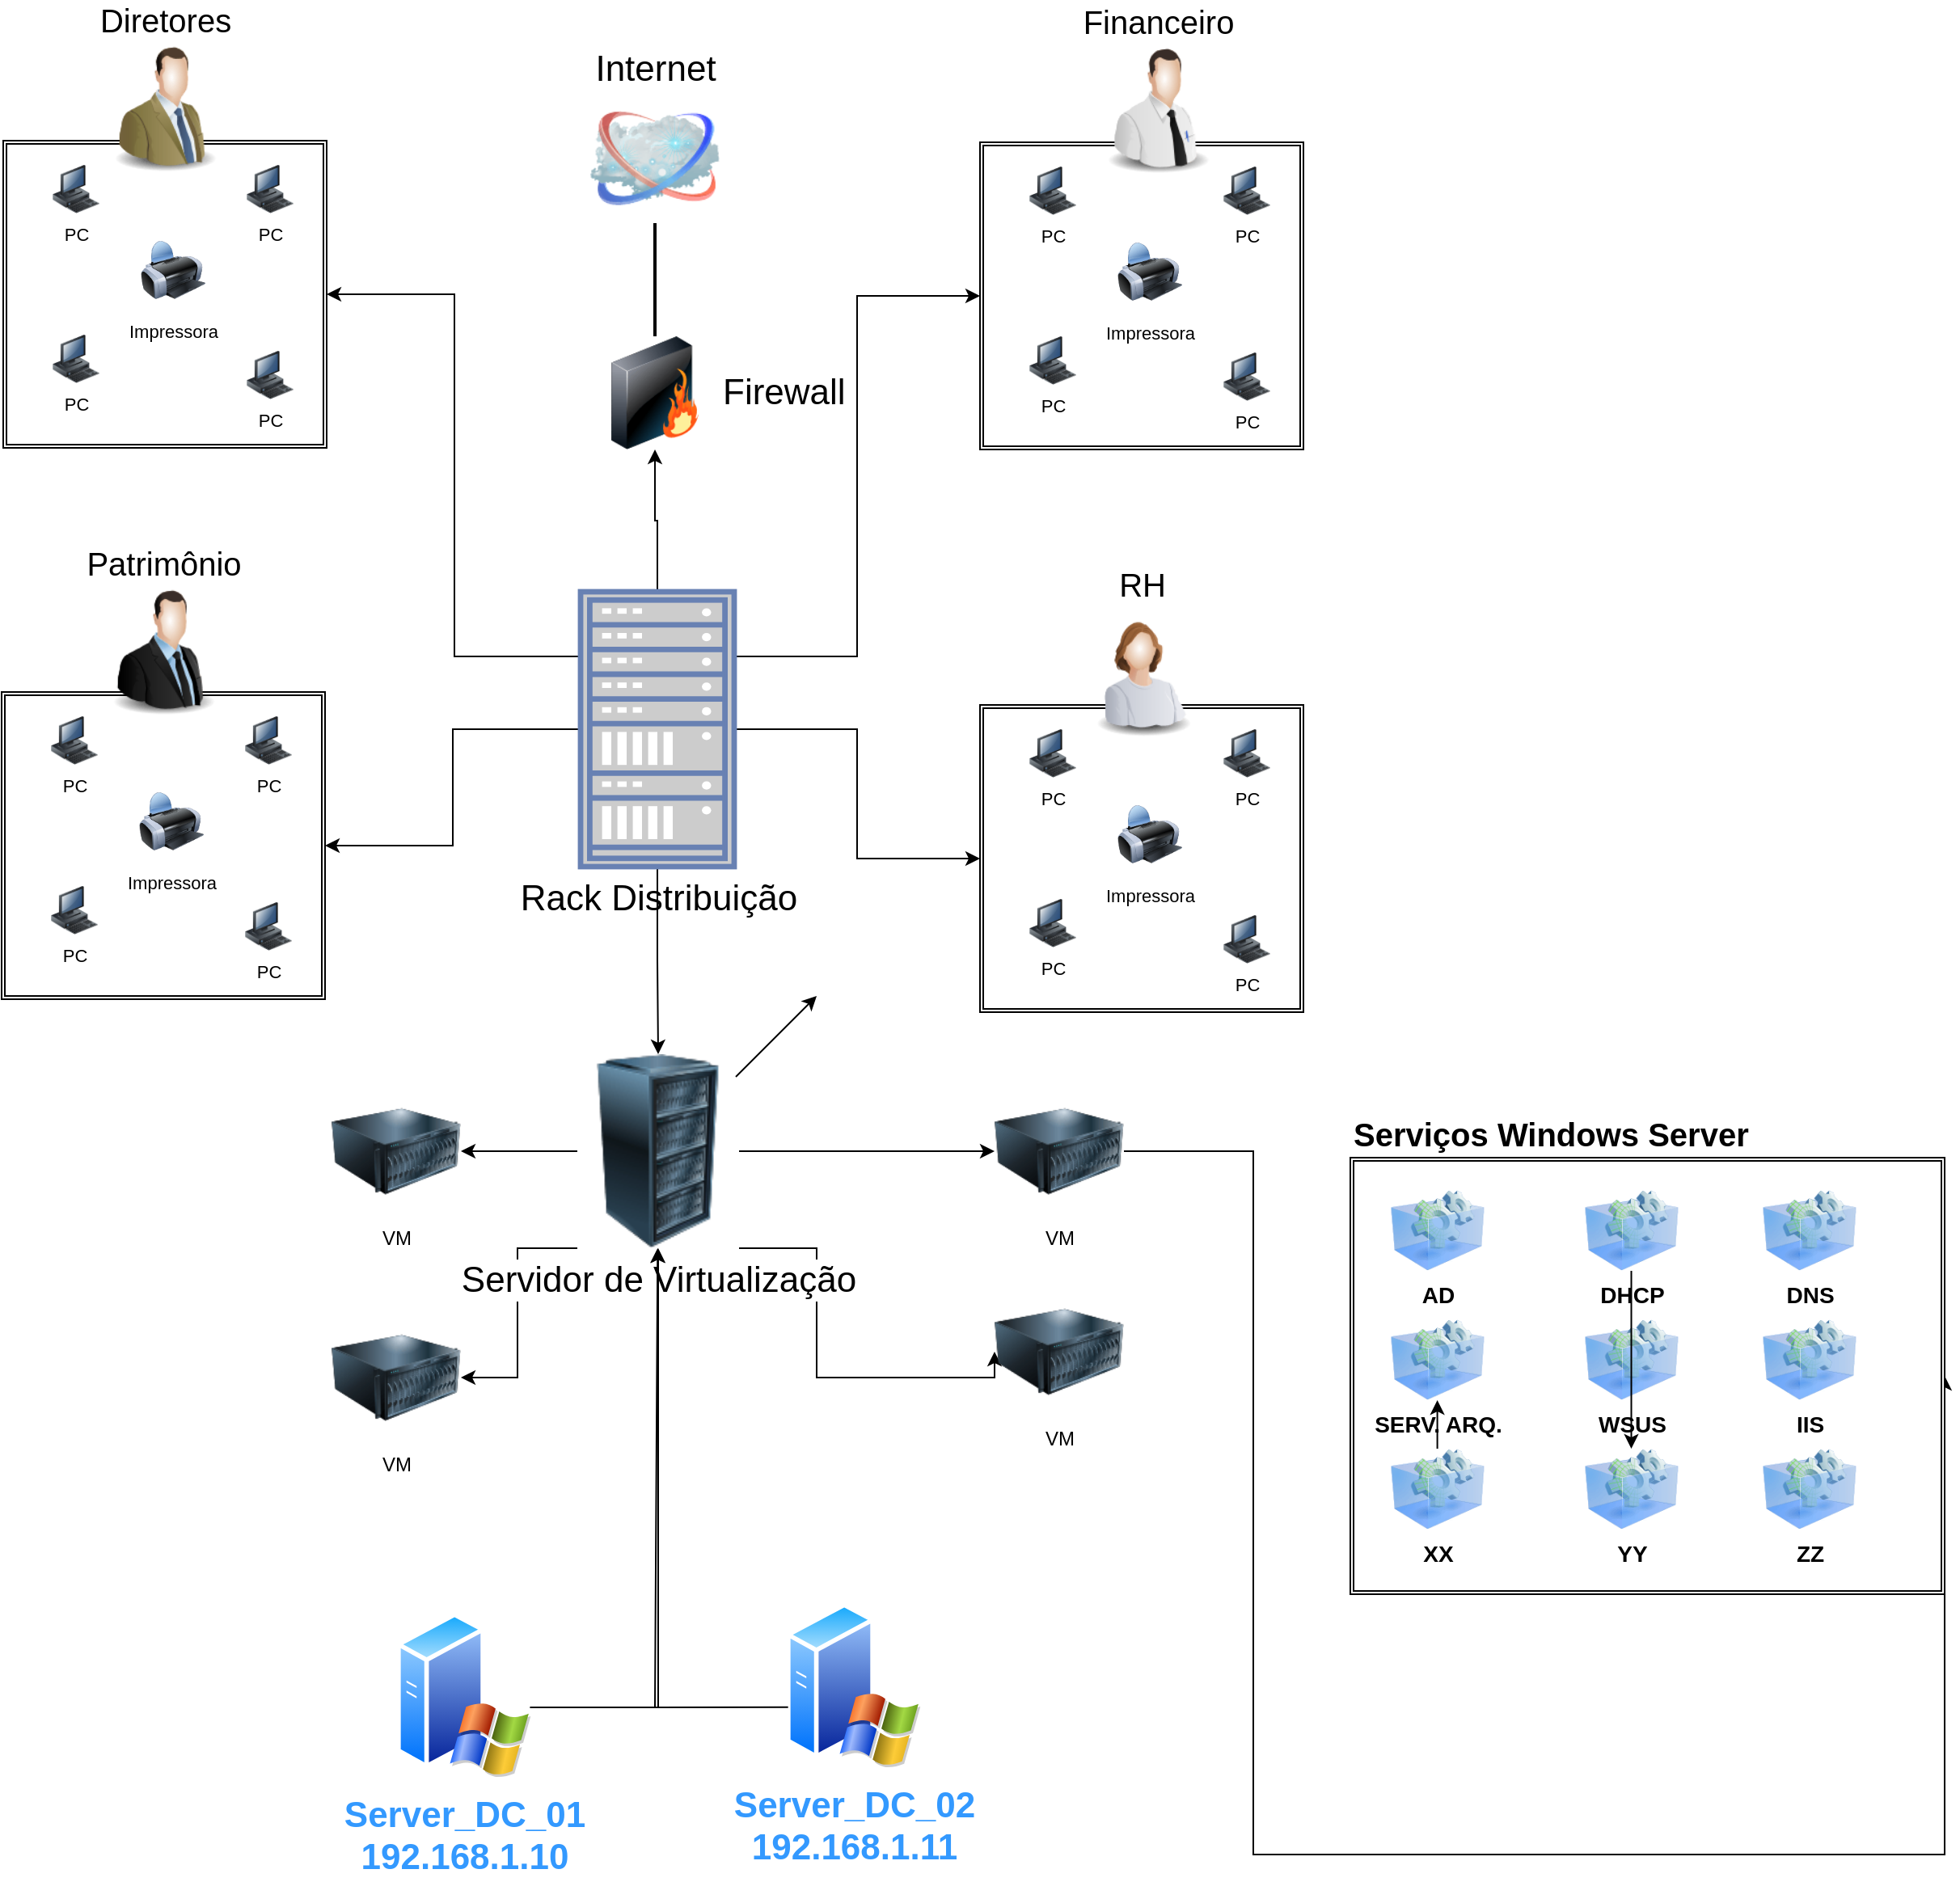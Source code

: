 <mxfile version="26.0.8">
  <diagram name="Page-1" id="55a83fd1-7818-8e21-69c5-c3457e3827bb">
    <mxGraphModel dx="1104" dy="1172" grid="1" gridSize="10" guides="1" tooltips="1" connect="1" arrows="1" fold="1" page="1" pageScale="1" pageWidth="1100" pageHeight="850" background="none" math="0" shadow="0">
      <root>
        <mxCell id="0" />
        <mxCell id="1" parent="0" />
        <mxCell id="69ecfefc5c41e42c-2" value="Internet" style="image;html=1;labelBackgroundColor=#ffffff;image=img/lib/clip_art/networking/Cloud_128x128.png;rounded=1;shadow=0;comic=0;strokeWidth=2;fontSize=22;labelPosition=center;verticalLabelPosition=top;align=center;verticalAlign=bottom;" parent="1" vertex="1">
          <mxGeometry x="480" y="92" width="80" height="80" as="geometry" />
        </mxCell>
        <mxCell id="69ecfefc5c41e42c-19" style="edgeStyle=none;rounded=0;html=1;labelBackgroundColor=none;endArrow=none;strokeWidth=2;fontFamily=Verdana;fontSize=22" parent="1" source="69ecfefc5c41e42c-3" target="69ecfefc5c41e42c-2" edge="1">
          <mxGeometry relative="1" as="geometry" />
        </mxCell>
        <mxCell id="69ecfefc5c41e42c-3" value="Firewall" style="image;html=1;labelBackgroundColor=#ffffff;image=img/lib/clip_art/networking/Firewall_128x128.png;rounded=1;shadow=0;comic=0;strokeWidth=2;fontSize=22;labelPosition=right;verticalLabelPosition=middle;align=left;verticalAlign=middle;" parent="1" vertex="1">
          <mxGeometry x="480" y="242" width="80" height="70" as="geometry" />
        </mxCell>
        <mxCell id="dxCK5NF6PYWlYXXkP_ZU-16" style="edgeStyle=orthogonalEdgeStyle;rounded=0;orthogonalLoop=1;jettySize=auto;html=1;entryX=1;entryY=0.5;entryDx=0;entryDy=0;" parent="1" source="dxCK5NF6PYWlYXXkP_ZU-10" target="dxCK5NF6PYWlYXXkP_ZU-13" edge="1">
          <mxGeometry relative="1" as="geometry">
            <Array as="points">
              <mxPoint x="435" y="806" />
              <mxPoint x="435" y="886" />
            </Array>
          </mxGeometry>
        </mxCell>
        <mxCell id="dxCK5NF6PYWlYXXkP_ZU-19" style="edgeStyle=orthogonalEdgeStyle;rounded=0;orthogonalLoop=1;jettySize=auto;html=1;" parent="1" source="dxCK5NF6PYWlYXXkP_ZU-10" target="dxCK5NF6PYWlYXXkP_ZU-11" edge="1">
          <mxGeometry relative="1" as="geometry" />
        </mxCell>
        <mxCell id="dxCK5NF6PYWlYXXkP_ZU-20" style="edgeStyle=orthogonalEdgeStyle;rounded=0;orthogonalLoop=1;jettySize=auto;html=1;entryX=0;entryY=0.5;entryDx=0;entryDy=0;" parent="1" source="dxCK5NF6PYWlYXXkP_ZU-10" target="dxCK5NF6PYWlYXXkP_ZU-12" edge="1">
          <mxGeometry relative="1" as="geometry">
            <Array as="points">
              <mxPoint x="620" y="806" />
              <mxPoint x="620" y="886" />
            </Array>
          </mxGeometry>
        </mxCell>
        <mxCell id="dxCK5NF6PYWlYXXkP_ZU-111" style="edgeStyle=orthogonalEdgeStyle;rounded=0;orthogonalLoop=1;jettySize=auto;html=1;entryX=1;entryY=0.5;entryDx=0;entryDy=0;" parent="1" source="dxCK5NF6PYWlYXXkP_ZU-10" target="dxCK5NF6PYWlYXXkP_ZU-14" edge="1">
          <mxGeometry relative="1" as="geometry" />
        </mxCell>
        <mxCell id="dxCK5NF6PYWlYXXkP_ZU-10" value="Servidor de Virtualização" style="image;html=1;image=img/lib/clip_art/computers/Server_Rack_128x128.png;fontSize=22;" parent="1" vertex="1">
          <mxGeometry x="472" y="686" width="100" height="120" as="geometry" />
        </mxCell>
        <mxCell id="dxCK5NF6PYWlYXXkP_ZU-12" value="VM" style="image;html=1;image=img/lib/clip_art/computers/Server_128x128.png" parent="1" vertex="1">
          <mxGeometry x="730" y="830" width="80" height="80" as="geometry" />
        </mxCell>
        <mxCell id="dxCK5NF6PYWlYXXkP_ZU-13" value="VM" style="image;html=1;image=img/lib/clip_art/computers/Server_128x128.png" parent="1" vertex="1">
          <mxGeometry x="320" y="846" width="80" height="80" as="geometry" />
        </mxCell>
        <mxCell id="dxCK5NF6PYWlYXXkP_ZU-14" value="VM" style="image;html=1;image=img/lib/clip_art/computers/Server_128x128.png" parent="1" vertex="1">
          <mxGeometry x="320" y="706" width="80" height="80" as="geometry" />
        </mxCell>
        <mxCell id="dxCK5NF6PYWlYXXkP_ZU-60" value="" style="group" parent="1" vertex="1" connectable="0">
          <mxGeometry x="116" y="462" width="200" height="190" as="geometry" />
        </mxCell>
        <mxCell id="dxCK5NF6PYWlYXXkP_ZU-54" value="" style="shape=ext;double=1;rounded=0;whiteSpace=wrap;html=1;" parent="dxCK5NF6PYWlYXXkP_ZU-60" vertex="1">
          <mxGeometry width="200" height="190" as="geometry" />
        </mxCell>
        <mxCell id="dxCK5NF6PYWlYXXkP_ZU-55" value="Impressora" style="image;html=1;labelBackgroundColor=#ffffff;image=img/lib/clip_art/computers/Printer_128x128.png;rounded=1;shadow=0;comic=0;strokeWidth=2;fontSize=11;" parent="dxCK5NF6PYWlYXXkP_ZU-60" vertex="1">
          <mxGeometry x="85" y="55" width="40" height="50" as="geometry" />
        </mxCell>
        <mxCell id="dxCK5NF6PYWlYXXkP_ZU-56" value="PC" style="image;html=1;labelBackgroundColor=#ffffff;image=img/lib/clip_art/computers/Workstation_128x128.png;rounded=1;shadow=0;comic=0;strokeWidth=2;fontSize=11;" parent="dxCK5NF6PYWlYXXkP_ZU-60" vertex="1">
          <mxGeometry x="30" y="120" width="30" height="30" as="geometry" />
        </mxCell>
        <mxCell id="dxCK5NF6PYWlYXXkP_ZU-57" value="PC" style="image;html=1;labelBackgroundColor=#ffffff;image=img/lib/clip_art/computers/Workstation_128x128.png;rounded=1;shadow=0;comic=0;strokeWidth=2;fontSize=11;" parent="dxCK5NF6PYWlYXXkP_ZU-60" vertex="1">
          <mxGeometry x="150" y="130" width="30" height="30" as="geometry" />
        </mxCell>
        <mxCell id="dxCK5NF6PYWlYXXkP_ZU-58" value="PC" style="image;html=1;labelBackgroundColor=#ffffff;image=img/lib/clip_art/computers/Workstation_128x128.png;rounded=1;shadow=0;comic=0;strokeWidth=2;fontSize=11;" parent="dxCK5NF6PYWlYXXkP_ZU-60" vertex="1">
          <mxGeometry x="150" y="15" width="30" height="30" as="geometry" />
        </mxCell>
        <mxCell id="dxCK5NF6PYWlYXXkP_ZU-59" value="PC" style="image;html=1;labelBackgroundColor=#ffffff;image=img/lib/clip_art/computers/Workstation_128x128.png;rounded=1;shadow=0;comic=0;strokeWidth=2;fontSize=11;" parent="dxCK5NF6PYWlYXXkP_ZU-60" vertex="1">
          <mxGeometry x="30" y="15" width="30" height="30" as="geometry" />
        </mxCell>
        <mxCell id="dxCK5NF6PYWlYXXkP_ZU-61" value="" style="group" parent="1" vertex="1" connectable="0">
          <mxGeometry x="721" y="470" width="200" height="190" as="geometry" />
        </mxCell>
        <mxCell id="dxCK5NF6PYWlYXXkP_ZU-42" value="" style="shape=ext;double=1;rounded=0;whiteSpace=wrap;html=1;" parent="dxCK5NF6PYWlYXXkP_ZU-61" vertex="1">
          <mxGeometry width="200" height="190" as="geometry" />
        </mxCell>
        <mxCell id="dxCK5NF6PYWlYXXkP_ZU-43" value="Impressora" style="image;html=1;labelBackgroundColor=#ffffff;image=img/lib/clip_art/computers/Printer_128x128.png;rounded=1;shadow=0;comic=0;strokeWidth=2;fontSize=11;" parent="dxCK5NF6PYWlYXXkP_ZU-61" vertex="1">
          <mxGeometry x="85" y="55" width="40" height="50" as="geometry" />
        </mxCell>
        <mxCell id="dxCK5NF6PYWlYXXkP_ZU-44" value="PC" style="image;html=1;labelBackgroundColor=#ffffff;image=img/lib/clip_art/computers/Workstation_128x128.png;rounded=1;shadow=0;comic=0;strokeWidth=2;fontSize=11;" parent="dxCK5NF6PYWlYXXkP_ZU-61" vertex="1">
          <mxGeometry x="30" y="120" width="30" height="30" as="geometry" />
        </mxCell>
        <mxCell id="dxCK5NF6PYWlYXXkP_ZU-45" value="PC" style="image;html=1;labelBackgroundColor=#ffffff;image=img/lib/clip_art/computers/Workstation_128x128.png;rounded=1;shadow=0;comic=0;strokeWidth=2;fontSize=11;" parent="dxCK5NF6PYWlYXXkP_ZU-61" vertex="1">
          <mxGeometry x="150" y="130" width="30" height="30" as="geometry" />
        </mxCell>
        <mxCell id="dxCK5NF6PYWlYXXkP_ZU-46" value="PC" style="image;html=1;labelBackgroundColor=#ffffff;image=img/lib/clip_art/computers/Workstation_128x128.png;rounded=1;shadow=0;comic=0;strokeWidth=2;fontSize=11;" parent="dxCK5NF6PYWlYXXkP_ZU-61" vertex="1">
          <mxGeometry x="150" y="15" width="30" height="30" as="geometry" />
        </mxCell>
        <mxCell id="dxCK5NF6PYWlYXXkP_ZU-47" value="PC" style="image;html=1;labelBackgroundColor=#ffffff;image=img/lib/clip_art/computers/Workstation_128x128.png;rounded=1;shadow=0;comic=0;strokeWidth=2;fontSize=11;" parent="dxCK5NF6PYWlYXXkP_ZU-61" vertex="1">
          <mxGeometry x="30" y="15" width="30" height="30" as="geometry" />
        </mxCell>
        <mxCell id="dxCK5NF6PYWlYXXkP_ZU-62" value="" style="group" parent="1" vertex="1" connectable="0">
          <mxGeometry x="721" y="122" width="200" height="190" as="geometry" />
        </mxCell>
        <mxCell id="dxCK5NF6PYWlYXXkP_ZU-32" value="" style="shape=ext;double=1;rounded=0;whiteSpace=wrap;html=1;" parent="dxCK5NF6PYWlYXXkP_ZU-62" vertex="1">
          <mxGeometry width="200" height="190" as="geometry" />
        </mxCell>
        <mxCell id="69ecfefc5c41e42c-6" value="Impressora" style="image;html=1;labelBackgroundColor=#ffffff;image=img/lib/clip_art/computers/Printer_128x128.png;rounded=1;shadow=0;comic=0;strokeWidth=2;fontSize=11;" parent="dxCK5NF6PYWlYXXkP_ZU-62" vertex="1">
          <mxGeometry x="85" y="55" width="40" height="50" as="geometry" />
        </mxCell>
        <mxCell id="dxCK5NF6PYWlYXXkP_ZU-29" value="PC" style="image;html=1;labelBackgroundColor=#ffffff;image=img/lib/clip_art/computers/Workstation_128x128.png;rounded=1;shadow=0;comic=0;strokeWidth=2;fontSize=11;" parent="dxCK5NF6PYWlYXXkP_ZU-62" vertex="1">
          <mxGeometry x="30" y="120" width="30" height="30" as="geometry" />
        </mxCell>
        <mxCell id="dxCK5NF6PYWlYXXkP_ZU-33" value="PC" style="image;html=1;labelBackgroundColor=#ffffff;image=img/lib/clip_art/computers/Workstation_128x128.png;rounded=1;shadow=0;comic=0;strokeWidth=2;fontSize=11;" parent="dxCK5NF6PYWlYXXkP_ZU-62" vertex="1">
          <mxGeometry x="150" y="130" width="30" height="30" as="geometry" />
        </mxCell>
        <mxCell id="dxCK5NF6PYWlYXXkP_ZU-34" value="PC" style="image;html=1;labelBackgroundColor=#ffffff;image=img/lib/clip_art/computers/Workstation_128x128.png;rounded=1;shadow=0;comic=0;strokeWidth=2;fontSize=11;" parent="dxCK5NF6PYWlYXXkP_ZU-62" vertex="1">
          <mxGeometry x="150" y="15" width="30" height="30" as="geometry" />
        </mxCell>
        <mxCell id="dxCK5NF6PYWlYXXkP_ZU-35" value="PC" style="image;html=1;labelBackgroundColor=#ffffff;image=img/lib/clip_art/computers/Workstation_128x128.png;rounded=1;shadow=0;comic=0;strokeWidth=2;fontSize=11;" parent="dxCK5NF6PYWlYXXkP_ZU-62" vertex="1">
          <mxGeometry x="30" y="15" width="30" height="30" as="geometry" />
        </mxCell>
        <mxCell id="dxCK5NF6PYWlYXXkP_ZU-63" value="" style="group" parent="1" vertex="1" connectable="0">
          <mxGeometry x="117" y="121" width="200" height="190" as="geometry" />
        </mxCell>
        <mxCell id="dxCK5NF6PYWlYXXkP_ZU-48" value="" style="shape=ext;double=1;rounded=0;whiteSpace=wrap;html=1;" parent="dxCK5NF6PYWlYXXkP_ZU-63" vertex="1">
          <mxGeometry width="200" height="190" as="geometry" />
        </mxCell>
        <mxCell id="dxCK5NF6PYWlYXXkP_ZU-49" value="Impressora" style="image;html=1;labelBackgroundColor=#ffffff;image=img/lib/clip_art/computers/Printer_128x128.png;rounded=1;shadow=0;comic=0;strokeWidth=2;fontSize=11;" parent="dxCK5NF6PYWlYXXkP_ZU-63" vertex="1">
          <mxGeometry x="85" y="55" width="40" height="50" as="geometry" />
        </mxCell>
        <mxCell id="dxCK5NF6PYWlYXXkP_ZU-50" value="PC" style="image;html=1;labelBackgroundColor=#ffffff;image=img/lib/clip_art/computers/Workstation_128x128.png;rounded=1;shadow=0;comic=0;strokeWidth=2;fontSize=11;" parent="dxCK5NF6PYWlYXXkP_ZU-63" vertex="1">
          <mxGeometry x="30" y="120" width="30" height="30" as="geometry" />
        </mxCell>
        <mxCell id="dxCK5NF6PYWlYXXkP_ZU-51" value="PC" style="image;html=1;labelBackgroundColor=#ffffff;image=img/lib/clip_art/computers/Workstation_128x128.png;rounded=1;shadow=0;comic=0;strokeWidth=2;fontSize=11;" parent="dxCK5NF6PYWlYXXkP_ZU-63" vertex="1">
          <mxGeometry x="150" y="130" width="30" height="30" as="geometry" />
        </mxCell>
        <mxCell id="dxCK5NF6PYWlYXXkP_ZU-52" value="PC" style="image;html=1;labelBackgroundColor=#ffffff;image=img/lib/clip_art/computers/Workstation_128x128.png;rounded=1;shadow=0;comic=0;strokeWidth=2;fontSize=11;" parent="dxCK5NF6PYWlYXXkP_ZU-63" vertex="1">
          <mxGeometry x="150" y="15" width="30" height="30" as="geometry" />
        </mxCell>
        <mxCell id="dxCK5NF6PYWlYXXkP_ZU-53" value="PC" style="image;html=1;labelBackgroundColor=#ffffff;image=img/lib/clip_art/computers/Workstation_128x128.png;rounded=1;shadow=0;comic=0;strokeWidth=2;fontSize=11;" parent="dxCK5NF6PYWlYXXkP_ZU-63" vertex="1">
          <mxGeometry x="30" y="15" width="30" height="30" as="geometry" />
        </mxCell>
        <mxCell id="dxCK5NF6PYWlYXXkP_ZU-64" value="&lt;font style=&quot;font-size: 20px;&quot;&gt;Patrimônio&lt;/font&gt;" style="image;html=1;image=img/lib/clip_art/people/Suit_Man_128x128.png;labelPosition=center;verticalLabelPosition=top;align=center;verticalAlign=bottom;" parent="1" vertex="1">
          <mxGeometry x="176" y="397" width="80" height="80" as="geometry" />
        </mxCell>
        <mxCell id="dxCK5NF6PYWlYXXkP_ZU-65" value="Diretores" style="image;html=1;image=img/lib/clip_art/people/Suit_Man_Green_128x128.png;fontSize=20;align=center;verticalAlign=bottom;labelPosition=center;verticalLabelPosition=top;" parent="1" vertex="1">
          <mxGeometry x="177" y="61" width="80" height="80" as="geometry" />
        </mxCell>
        <mxCell id="dxCK5NF6PYWlYXXkP_ZU-66" value="Financeiro" style="image;html=1;image=img/lib/clip_art/people/Tech_Man_128x128.png;fontSize=20;labelPosition=center;verticalLabelPosition=top;align=center;verticalAlign=bottom;" parent="1" vertex="1">
          <mxGeometry x="791" y="62" width="80" height="80" as="geometry" />
        </mxCell>
        <mxCell id="dxCK5NF6PYWlYXXkP_ZU-67" value="&lt;font style=&quot;font-size: 20px;&quot;&gt;RH&lt;/font&gt;" style="image;html=1;image=img/lib/clip_art/people/Worker_Woman_128x128.png;labelPosition=center;verticalLabelPosition=top;align=center;verticalAlign=bottom;" parent="1" vertex="1">
          <mxGeometry x="781" y="410" width="80" height="80" as="geometry" />
        </mxCell>
        <mxCell id="dxCK5NF6PYWlYXXkP_ZU-121" style="edgeStyle=orthogonalEdgeStyle;rounded=0;orthogonalLoop=1;jettySize=auto;html=1;entryX=1;entryY=0.5;entryDx=0;entryDy=0;exitX=1;exitY=0.5;exitDx=0;exitDy=0;" parent="1" source="dxCK5NF6PYWlYXXkP_ZU-11" target="dxCK5NF6PYWlYXXkP_ZU-83" edge="1">
          <mxGeometry relative="1" as="geometry">
            <Array as="points">
              <mxPoint x="890" y="746" />
              <mxPoint x="890" y="1181" />
            </Array>
          </mxGeometry>
        </mxCell>
        <mxCell id="fwfEkbKBl8hULeyRT7Cl-1" value="" style="edgeStyle=orthogonalEdgeStyle;rounded=0;orthogonalLoop=1;jettySize=auto;html=1;entryX=0.5;entryY=1;entryDx=0;entryDy=0;" edge="1" parent="1" source="dxCK5NF6PYWlYXXkP_ZU-110" target="dxCK5NF6PYWlYXXkP_ZU-10">
          <mxGeometry relative="1" as="geometry">
            <Array as="points">
              <mxPoint x="522" y="1090" />
            </Array>
          </mxGeometry>
        </mxCell>
        <mxCell id="dxCK5NF6PYWlYXXkP_ZU-110" value="&lt;font style=&quot;font-size: 22px;&quot; color=&quot;#3399ff&quot;&gt;&lt;b&gt;Server_DC_01&lt;/b&gt;&lt;/font&gt;&lt;div&gt;&lt;font style=&quot;font-size: 22px;&quot; color=&quot;#3399ff&quot;&gt;&lt;b&gt;192.168.1.10&lt;/b&gt;&lt;/font&gt;&lt;/div&gt;" style="image;aspect=fixed;perimeter=ellipsePerimeter;html=1;align=center;shadow=0;dashed=0;spacingTop=3;image=img/lib/active_directory/windows_server_2.svg;" parent="1" vertex="1">
          <mxGeometry x="360" y="1030" width="83.2" height="104" as="geometry" />
        </mxCell>
        <mxCell id="dxCK5NF6PYWlYXXkP_ZU-114" style="edgeStyle=orthogonalEdgeStyle;rounded=0;orthogonalLoop=1;jettySize=auto;html=1;entryX=0.5;entryY=1;entryDx=0;entryDy=0;" parent="1" source="dxCK5NF6PYWlYXXkP_ZU-113" target="69ecfefc5c41e42c-3" edge="1">
          <mxGeometry relative="1" as="geometry" />
        </mxCell>
        <mxCell id="dxCK5NF6PYWlYXXkP_ZU-115" style="edgeStyle=orthogonalEdgeStyle;rounded=0;orthogonalLoop=1;jettySize=auto;html=1;entryX=0.5;entryY=0;entryDx=0;entryDy=0;" parent="1" source="dxCK5NF6PYWlYXXkP_ZU-113" target="dxCK5NF6PYWlYXXkP_ZU-10" edge="1">
          <mxGeometry relative="1" as="geometry" />
        </mxCell>
        <mxCell id="dxCK5NF6PYWlYXXkP_ZU-116" style="edgeStyle=orthogonalEdgeStyle;rounded=0;orthogonalLoop=1;jettySize=auto;html=1;" parent="1" source="dxCK5NF6PYWlYXXkP_ZU-113" target="dxCK5NF6PYWlYXXkP_ZU-42" edge="1">
          <mxGeometry relative="1" as="geometry" />
        </mxCell>
        <mxCell id="dxCK5NF6PYWlYXXkP_ZU-117" style="edgeStyle=orthogonalEdgeStyle;rounded=0;orthogonalLoop=1;jettySize=auto;html=1;entryX=1;entryY=0.5;entryDx=0;entryDy=0;" parent="1" source="dxCK5NF6PYWlYXXkP_ZU-113" target="dxCK5NF6PYWlYXXkP_ZU-54" edge="1">
          <mxGeometry relative="1" as="geometry" />
        </mxCell>
        <mxCell id="dxCK5NF6PYWlYXXkP_ZU-118" style="edgeStyle=orthogonalEdgeStyle;rounded=0;orthogonalLoop=1;jettySize=auto;html=1;entryX=1;entryY=0.5;entryDx=0;entryDy=0;" parent="1" source="dxCK5NF6PYWlYXXkP_ZU-113" target="dxCK5NF6PYWlYXXkP_ZU-48" edge="1">
          <mxGeometry relative="1" as="geometry">
            <Array as="points">
              <mxPoint x="396" y="440" />
              <mxPoint x="396" y="216" />
            </Array>
          </mxGeometry>
        </mxCell>
        <mxCell id="dxCK5NF6PYWlYXXkP_ZU-119" style="edgeStyle=orthogonalEdgeStyle;rounded=0;orthogonalLoop=1;jettySize=auto;html=1;entryX=0;entryY=0.5;entryDx=0;entryDy=0;" parent="1" source="dxCK5NF6PYWlYXXkP_ZU-113" target="dxCK5NF6PYWlYXXkP_ZU-32" edge="1">
          <mxGeometry relative="1" as="geometry">
            <Array as="points">
              <mxPoint x="645" y="440" />
              <mxPoint x="645" y="217" />
            </Array>
          </mxGeometry>
        </mxCell>
        <mxCell id="dxCK5NF6PYWlYXXkP_ZU-113" value="&lt;font color=&quot;#000000&quot; style=&quot;font-size: 22px;&quot;&gt;Rack Distribuição&lt;/font&gt;" style="fontColor=#0066CC;verticalAlign=top;verticalLabelPosition=bottom;labelPosition=center;align=center;html=1;outlineConnect=0;fillColor=#CCCCCC;strokeColor=#6881B3;gradientColor=none;gradientDirection=north;strokeWidth=2;shape=mxgraph.networks.rack;" parent="1" vertex="1">
          <mxGeometry x="474" y="400" width="95" height="170" as="geometry" />
        </mxCell>
        <mxCell id="dxCK5NF6PYWlYXXkP_ZU-11" value="VM" style="image;html=1;image=img/lib/clip_art/computers/Server_128x128.png" parent="1" vertex="1">
          <mxGeometry x="730" y="706" width="80" height="80" as="geometry" />
        </mxCell>
        <mxCell id="fwfEkbKBl8hULeyRT7Cl-8" value="" style="group" vertex="1" connectable="0" parent="1">
          <mxGeometry x="950" y="750" width="367.5" height="270" as="geometry" />
        </mxCell>
        <mxCell id="dxCK5NF6PYWlYXXkP_ZU-83" value="Serviços Windows Server" style="shape=ext;double=1;rounded=0;whiteSpace=wrap;html=1;labelPosition=center;verticalLabelPosition=top;align=left;verticalAlign=bottom;fontSize=20;fontStyle=1" parent="fwfEkbKBl8hULeyRT7Cl-8" vertex="1">
          <mxGeometry width="367.5" height="270" as="geometry" />
        </mxCell>
        <mxCell id="dxCK5NF6PYWlYXXkP_ZU-84" value="AD" style="image;html=1;image=img/lib/clip_art/computers/Virtual_Application_128x128.png;fontStyle=1;fontSize=14;" parent="fwfEkbKBl8hULeyRT7Cl-8" vertex="1">
          <mxGeometry x="23.75" y="20" width="60" height="50" as="geometry" />
        </mxCell>
        <mxCell id="dxCK5NF6PYWlYXXkP_ZU-96" value="SERV. ARQ." style="image;html=1;image=img/lib/clip_art/computers/Virtual_Application_128x128.png;fontStyle=1;fontSize=14;" parent="fwfEkbKBl8hULeyRT7Cl-8" vertex="1">
          <mxGeometry x="23.75" y="100" width="60" height="50" as="geometry" />
        </mxCell>
        <mxCell id="dxCK5NF6PYWlYXXkP_ZU-98" value="XX" style="image;html=1;image=img/lib/clip_art/computers/Virtual_Application_128x128.png;fontStyle=1;fontSize=14;" parent="fwfEkbKBl8hULeyRT7Cl-8" vertex="1">
          <mxGeometry x="23.75" y="180" width="60" height="50" as="geometry" />
        </mxCell>
        <mxCell id="dxCK5NF6PYWlYXXkP_ZU-99" value="DHCP" style="image;html=1;image=img/lib/clip_art/computers/Virtual_Application_128x128.png;fontStyle=1;fontSize=14;" parent="fwfEkbKBl8hULeyRT7Cl-8" vertex="1">
          <mxGeometry x="143.75" y="20" width="60" height="50" as="geometry" />
        </mxCell>
        <mxCell id="dxCK5NF6PYWlYXXkP_ZU-100" value="WSUS" style="image;html=1;image=img/lib/clip_art/computers/Virtual_Application_128x128.png;fontStyle=1;fontSize=14;" parent="fwfEkbKBl8hULeyRT7Cl-8" vertex="1">
          <mxGeometry x="143.75" y="100" width="60" height="50" as="geometry" />
        </mxCell>
        <mxCell id="dxCK5NF6PYWlYXXkP_ZU-101" value="YY" style="image;html=1;image=img/lib/clip_art/computers/Virtual_Application_128x128.png;fontStyle=1;fontSize=14;" parent="fwfEkbKBl8hULeyRT7Cl-8" vertex="1">
          <mxGeometry x="143.75" y="180" width="60" height="50" as="geometry" />
        </mxCell>
        <mxCell id="dxCK5NF6PYWlYXXkP_ZU-102" value="DNS" style="image;html=1;image=img/lib/clip_art/computers/Virtual_Application_128x128.png;fontStyle=1;fontSize=14;" parent="fwfEkbKBl8hULeyRT7Cl-8" vertex="1">
          <mxGeometry x="253.75" y="20" width="60" height="50" as="geometry" />
        </mxCell>
        <mxCell id="dxCK5NF6PYWlYXXkP_ZU-103" value="IIS" style="image;html=1;image=img/lib/clip_art/computers/Virtual_Application_128x128.png;fontStyle=1;fontSize=14;" parent="fwfEkbKBl8hULeyRT7Cl-8" vertex="1">
          <mxGeometry x="253.75" y="100" width="60" height="50" as="geometry" />
        </mxCell>
        <mxCell id="dxCK5NF6PYWlYXXkP_ZU-104" value="ZZ" style="image;html=1;image=img/lib/clip_art/computers/Virtual_Application_128x128.png;fontStyle=1;fontSize=14;" parent="fwfEkbKBl8hULeyRT7Cl-8" vertex="1">
          <mxGeometry x="253.75" y="180" width="60" height="50" as="geometry" />
        </mxCell>
        <mxCell id="dxCK5NF6PYWlYXXkP_ZU-109" value="" style="edgeStyle=orthogonalEdgeStyle;rounded=0;orthogonalLoop=1;jettySize=auto;html=1;" parent="fwfEkbKBl8hULeyRT7Cl-8" source="dxCK5NF6PYWlYXXkP_ZU-98" target="dxCK5NF6PYWlYXXkP_ZU-96" edge="1">
          <mxGeometry relative="1" as="geometry" />
        </mxCell>
        <mxCell id="dxCK5NF6PYWlYXXkP_ZU-108" value="" style="edgeStyle=orthogonalEdgeStyle;rounded=0;orthogonalLoop=1;jettySize=auto;html=1;" parent="fwfEkbKBl8hULeyRT7Cl-8" source="dxCK5NF6PYWlYXXkP_ZU-99" target="dxCK5NF6PYWlYXXkP_ZU-101" edge="1">
          <mxGeometry relative="1" as="geometry" />
        </mxCell>
        <mxCell id="fwfEkbKBl8hULeyRT7Cl-11" value="&lt;font style=&quot;font-size: 22px;&quot; color=&quot;#3399ff&quot;&gt;&lt;b&gt;Server_DC_02&lt;/b&gt;&lt;/font&gt;&lt;div&gt;&lt;font style=&quot;font-size: 22px;&quot; color=&quot;#3399ff&quot;&gt;&lt;b&gt;192.168.1.11&lt;/b&gt;&lt;/font&gt;&lt;/div&gt;" style="image;aspect=fixed;perimeter=ellipsePerimeter;html=1;align=center;shadow=0;dashed=0;spacingTop=3;image=img/lib/active_directory/windows_server_2.svg;" vertex="1" parent="1">
          <mxGeometry x="601" y="1024" width="83.2" height="104" as="geometry" />
        </mxCell>
        <mxCell id="fwfEkbKBl8hULeyRT7Cl-12" value="" style="endArrow=classic;html=1;rounded=0;" edge="1" parent="1">
          <mxGeometry width="50" height="50" relative="1" as="geometry">
            <mxPoint x="570" y="700" as="sourcePoint" />
            <mxPoint x="620" y="650" as="targetPoint" />
          </mxGeometry>
        </mxCell>
        <mxCell id="fwfEkbKBl8hULeyRT7Cl-17" value="" style="endArrow=classic;html=1;rounded=0;exitX=0.016;exitY=0.633;exitDx=0;exitDy=0;exitPerimeter=0;" edge="1" parent="1" source="fwfEkbKBl8hULeyRT7Cl-11" target="dxCK5NF6PYWlYXXkP_ZU-10">
          <mxGeometry width="50" height="50" relative="1" as="geometry">
            <mxPoint x="540" y="940" as="sourcePoint" />
            <mxPoint x="590" y="890" as="targetPoint" />
            <Array as="points">
              <mxPoint x="520" y="1090" />
            </Array>
          </mxGeometry>
        </mxCell>
      </root>
    </mxGraphModel>
  </diagram>
</mxfile>
